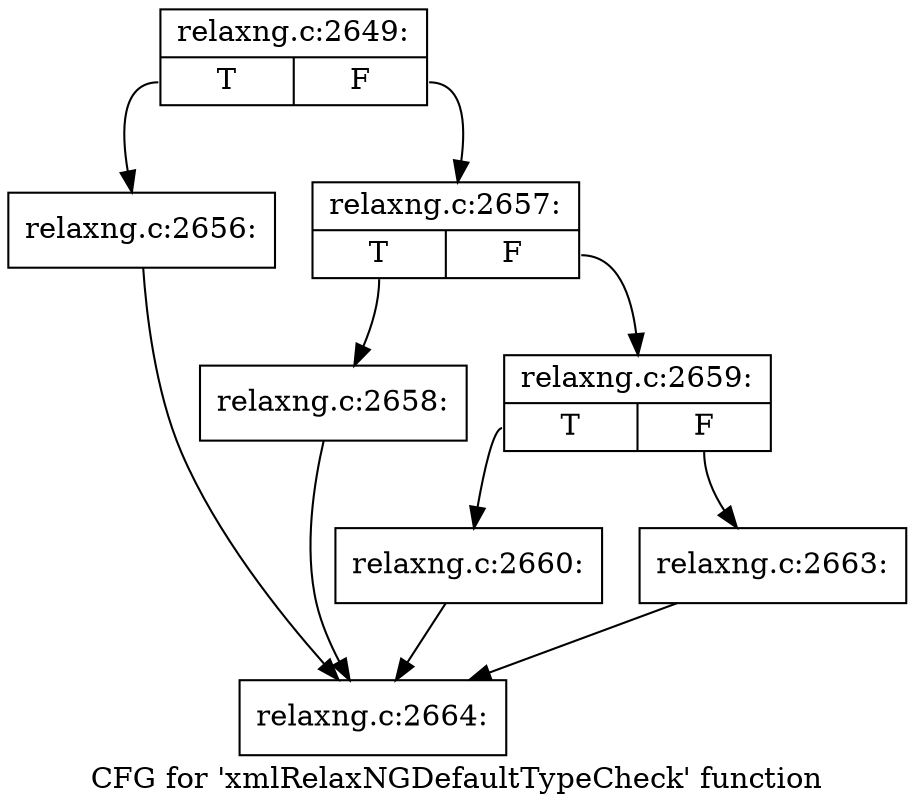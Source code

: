 digraph "CFG for 'xmlRelaxNGDefaultTypeCheck' function" {
	label="CFG for 'xmlRelaxNGDefaultTypeCheck' function";

	Node0x3b43f70 [shape=record,label="{relaxng.c:2649:|{<s0>T|<s1>F}}"];
	Node0x3b43f70:s0 -> Node0x3a62f40;
	Node0x3b43f70:s1 -> Node0x3a62f90;
	Node0x3a62f40 [shape=record,label="{relaxng.c:2656:}"];
	Node0x3a62f40 -> Node0x3a61e70;
	Node0x3a62f90 [shape=record,label="{relaxng.c:2657:|{<s0>T|<s1>F}}"];
	Node0x3a62f90:s0 -> Node0x3a63450;
	Node0x3a62f90:s1 -> Node0x3a634a0;
	Node0x3a63450 [shape=record,label="{relaxng.c:2658:}"];
	Node0x3a63450 -> Node0x3a61e70;
	Node0x3a634a0 [shape=record,label="{relaxng.c:2659:|{<s0>T|<s1>F}}"];
	Node0x3a634a0:s0 -> Node0x3a63a30;
	Node0x3a634a0:s1 -> Node0x3a63a80;
	Node0x3a63a30 [shape=record,label="{relaxng.c:2660:}"];
	Node0x3a63a30 -> Node0x3a61e70;
	Node0x3a63a80 [shape=record,label="{relaxng.c:2663:}"];
	Node0x3a63a80 -> Node0x3a61e70;
	Node0x3a61e70 [shape=record,label="{relaxng.c:2664:}"];
}
